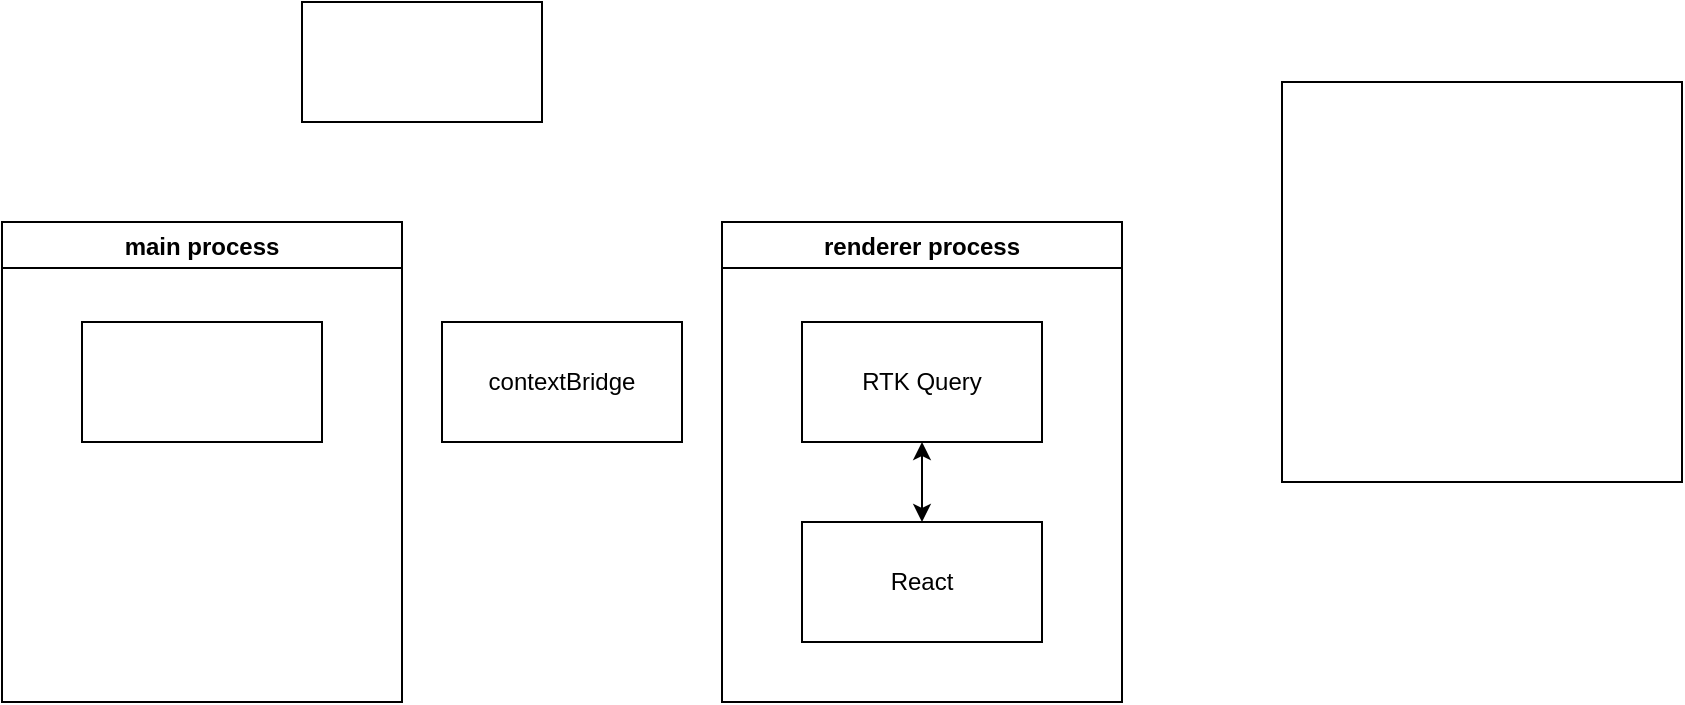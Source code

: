 <mxfile version="14.9.0" type="github"><diagram id="rG8mfjOAn_r6J64742bu" name="Page-1"><mxGraphModel dx="1422" dy="762" grid="1" gridSize="10" guides="1" tooltips="1" connect="1" arrows="1" fold="1" page="1" pageScale="1" pageWidth="827" pageHeight="1169" math="0" shadow="0"><root><mxCell id="0"/><mxCell id="1" parent="0"/><mxCell id="dI9LCZEiDoOfJaLEKP5m-1" value="" style="rounded=0;whiteSpace=wrap;html=1;" vertex="1" parent="1"><mxGeometry x="640" y="50" width="200" height="200" as="geometry"/></mxCell><mxCell id="dI9LCZEiDoOfJaLEKP5m-13" value="renderer process" style="swimlane;rounded=0;startSize=23;" vertex="1" parent="1"><mxGeometry x="360" y="120" width="200" height="240" as="geometry"/></mxCell><mxCell id="dI9LCZEiDoOfJaLEKP5m-12" value="RTK Query" style="rounded=0;whiteSpace=wrap;html=1;" vertex="1" parent="dI9LCZEiDoOfJaLEKP5m-13"><mxGeometry x="40" y="50" width="120" height="60" as="geometry"/></mxCell><mxCell id="dI9LCZEiDoOfJaLEKP5m-14" value="React" style="rounded=0;whiteSpace=wrap;html=1;" vertex="1" parent="dI9LCZEiDoOfJaLEKP5m-13"><mxGeometry x="40" y="150" width="120" height="60" as="geometry"/></mxCell><mxCell id="dI9LCZEiDoOfJaLEKP5m-19" value="" style="endArrow=classic;startArrow=classic;html=1;entryX=0.5;entryY=0;entryDx=0;entryDy=0;exitX=0.5;exitY=1;exitDx=0;exitDy=0;" edge="1" parent="dI9LCZEiDoOfJaLEKP5m-13" source="dI9LCZEiDoOfJaLEKP5m-12" target="dI9LCZEiDoOfJaLEKP5m-14"><mxGeometry width="50" height="50" relative="1" as="geometry"><mxPoint x="-230" y="60" as="sourcePoint"/><mxPoint x="-180" y="10" as="targetPoint"/></mxGeometry></mxCell><mxCell id="dI9LCZEiDoOfJaLEKP5m-16" value="contextBridge" style="rounded=0;whiteSpace=wrap;html=1;" vertex="1" parent="1"><mxGeometry x="220" y="170" width="120" height="60" as="geometry"/></mxCell><mxCell id="dI9LCZEiDoOfJaLEKP5m-17" value="main process" style="swimlane;rounded=0;" vertex="1" parent="1"><mxGeometry y="120" width="200" height="240" as="geometry"/></mxCell><mxCell id="dI9LCZEiDoOfJaLEKP5m-18" value="" style="rounded=0;whiteSpace=wrap;html=1;" vertex="1" parent="dI9LCZEiDoOfJaLEKP5m-17"><mxGeometry x="40" y="50" width="120" height="60" as="geometry"/></mxCell><mxCell id="dI9LCZEiDoOfJaLEKP5m-24" value="" style="rounded=0;whiteSpace=wrap;html=1;" vertex="1" parent="1"><mxGeometry x="150" y="10" width="120" height="60" as="geometry"/></mxCell></root></mxGraphModel></diagram></mxfile>